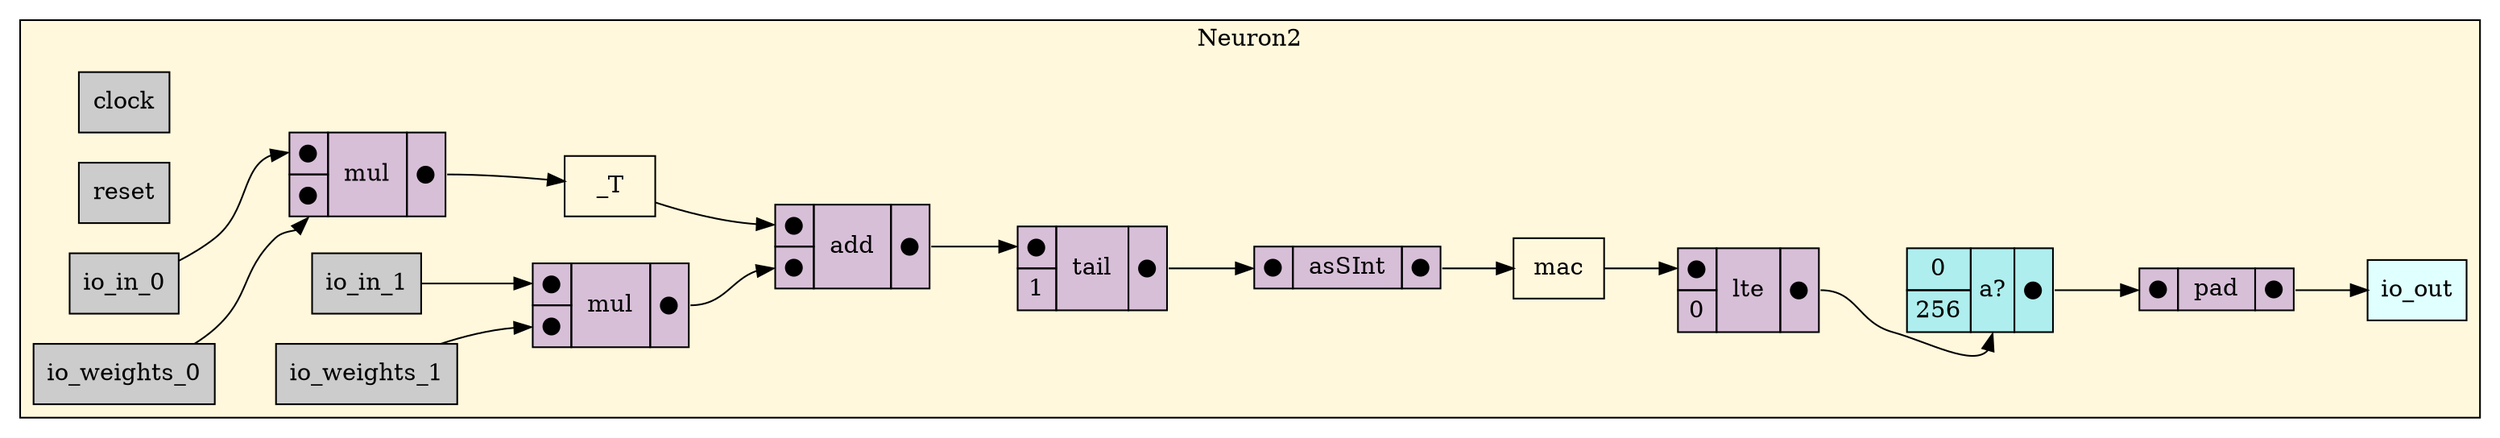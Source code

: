 digraph Neuron2 {
stylesheet = "styles.css"
rankdir="LR" 

subgraph cluster_Neuron2 {
  label="Neuron2"
  URL=""
  bgcolor="#FFF8DC"
  cluster_Neuron2_clock [shape = "rectangle" style="filled" fillcolor="#CCCCCC" label="clock" rank="0"]
     
cluster_Neuron2_reset [shape = "rectangle" style="filled" fillcolor="#CCCCCC" label="reset" rank="0"]
     
cluster_Neuron2_io_in_0 [shape = "rectangle" style="filled" fillcolor="#CCCCCC" label="io_in_0" rank="0"]
     
cluster_Neuron2_io_in_1 [shape = "rectangle" style="filled" fillcolor="#CCCCCC" label="io_in_1" rank="0"]
     
cluster_Neuron2_io_weights_0 [shape = "rectangle" style="filled" fillcolor="#CCCCCC" label="io_weights_0" rank="0"]
     
cluster_Neuron2_io_weights_1 [shape = "rectangle" style="filled" fillcolor="#CCCCCC" label="io_weights_1" rank="0"]
     
cluster_Neuron2_io_out [shape = "rectangle" style="filled" fillcolor="#E0FFFF" label="io_out" rank="1000"]
     
cluster_Neuron2__T [label = "_T" shape="rectangle"]; 

op_mul_1 [shape = "plaintext" label=<
<TABLE BORDER="0" CELLBORDER="1" CELLSPACING="0" CELLPADDING="4" BGCOLOR="#D8BFD8">
  <TR>
    <TD PORT="in1">&#x25cf;</TD>
    <TD ROWSPAN="2" > mul </TD>
    <TD ROWSPAN="2" PORT="out">&#x25cf;</TD>
  </TR>
  <TR>
    <TD PORT="in2">&#x25cf;</TD>
  </TR>
</TABLE>>];
       
cluster_Neuron2_mac [label = "mac" shape="rectangle"]; 

op_asSInt_2 [shape = "plaintext" label=<
<TABLE BORDER="0" CELLBORDER="1" CELLSPACING="0" CELLPADDING="4" BGCOLOR="#D8BFD8">
  <TR>
    <TD PORT="in1">&#x25cf;</TD>
    <TD > asSInt </TD>
    <TD PORT="out">&#x25cf;</TD>
  </TR>
</TABLE>>];
       

op_tail_3 [shape = "plaintext" label=<
<TABLE BORDER="0" CELLBORDER="1" CELLSPACING="0" CELLPADDING="4" BGCOLOR="#D8BFD8">
  <TR>
    <TD PORT="in1">&#x25cf;</TD>
    <TD ROWSPAN="2" > tail </TD>
    <TD ROWSPAN="2" PORT="out">&#x25cf;</TD>
  </TR>
  <TR>
    <TD>1</TD>
  </TR>
</TABLE>>];
       

op_add_4 [shape = "plaintext" label=<
<TABLE BORDER="0" CELLBORDER="1" CELLSPACING="0" CELLPADDING="4" BGCOLOR="#D8BFD8">
  <TR>
    <TD PORT="in1">&#x25cf;</TD>
    <TD ROWSPAN="2" > add </TD>
    <TD ROWSPAN="2" PORT="out">&#x25cf;</TD>
  </TR>
  <TR>
    <TD PORT="in2">&#x25cf;</TD>
  </TR>
</TABLE>>];
       

op_mul_5 [shape = "plaintext" label=<
<TABLE BORDER="0" CELLBORDER="1" CELLSPACING="0" CELLPADDING="4" BGCOLOR="#D8BFD8">
  <TR>
    <TD PORT="in1">&#x25cf;</TD>
    <TD ROWSPAN="2" > mul </TD>
    <TD ROWSPAN="2" PORT="out">&#x25cf;</TD>
  </TR>
  <TR>
    <TD PORT="in2">&#x25cf;</TD>
  </TR>
</TABLE>>];
       

op_pad_6 [shape = "plaintext" label=<
<TABLE BORDER="0" CELLBORDER="1" CELLSPACING="0" CELLPADDING="4" BGCOLOR="#D8BFD8">
  <TR>
    <TD PORT="in1">&#x25cf;</TD>
    <TD > pad </TD>
    <TD PORT="out">&#x25cf;</TD>
  </TR>
</TABLE>>];
       

mux_1059515481 [shape = "plaintext" label=<
<TABLE BORDER="0" CELLBORDER="1" CELLSPACING="0" CELLPADDING="4" BGCOLOR="#AFEEEE">
  <TR>
    <TD PORT="in1">0</TD>
    <TD ROWSPAN="2" PORT="select">a?</TD>
    <TD ROWSPAN="2" PORT="out">&#x25cf;</TD>
  </TR>
  <TR>
    <TD PORT="in2">256</TD>
  </TR>
</TABLE>>];
       

op_lte_7 [shape = "plaintext" label=<
<TABLE BORDER="0" CELLBORDER="1" CELLSPACING="0" CELLPADDING="4" BGCOLOR="#D8BFD8">
  <TR>
    <TD PORT="in1">&#x25cf;</TD>
    <TD ROWSPAN="2" > lte </TD>
    <TD ROWSPAN="2" PORT="out">&#x25cf;</TD>
  </TR>
  <TR>
    <TD PORT="in2">0</TD>
  </TR>
</TABLE>>];
       

  op_mul_1:out -> cluster_Neuron2__T
  cluster_Neuron2_io_weights_0 -> op_mul_1:in2
  cluster_Neuron2_io_weights_1 -> op_mul_5:in2
  op_tail_3:out -> op_asSInt_2:in1
  op_add_4:out -> op_tail_3:in1
  cluster_Neuron2_io_in_0 -> op_mul_1:in1
  op_asSInt_2:out -> cluster_Neuron2_mac
  cluster_Neuron2_io_in_1 -> op_mul_5:in1
  op_mul_5:out -> op_add_4:in2
  op_pad_6:out -> cluster_Neuron2_io_out
  cluster_Neuron2_mac -> op_lte_7:in1
  mux_1059515481:out -> op_pad_6:in1
  cluster_Neuron2__T -> op_add_4:in1
  op_lte_7:out -> mux_1059515481:select
  
  
}
     
}
